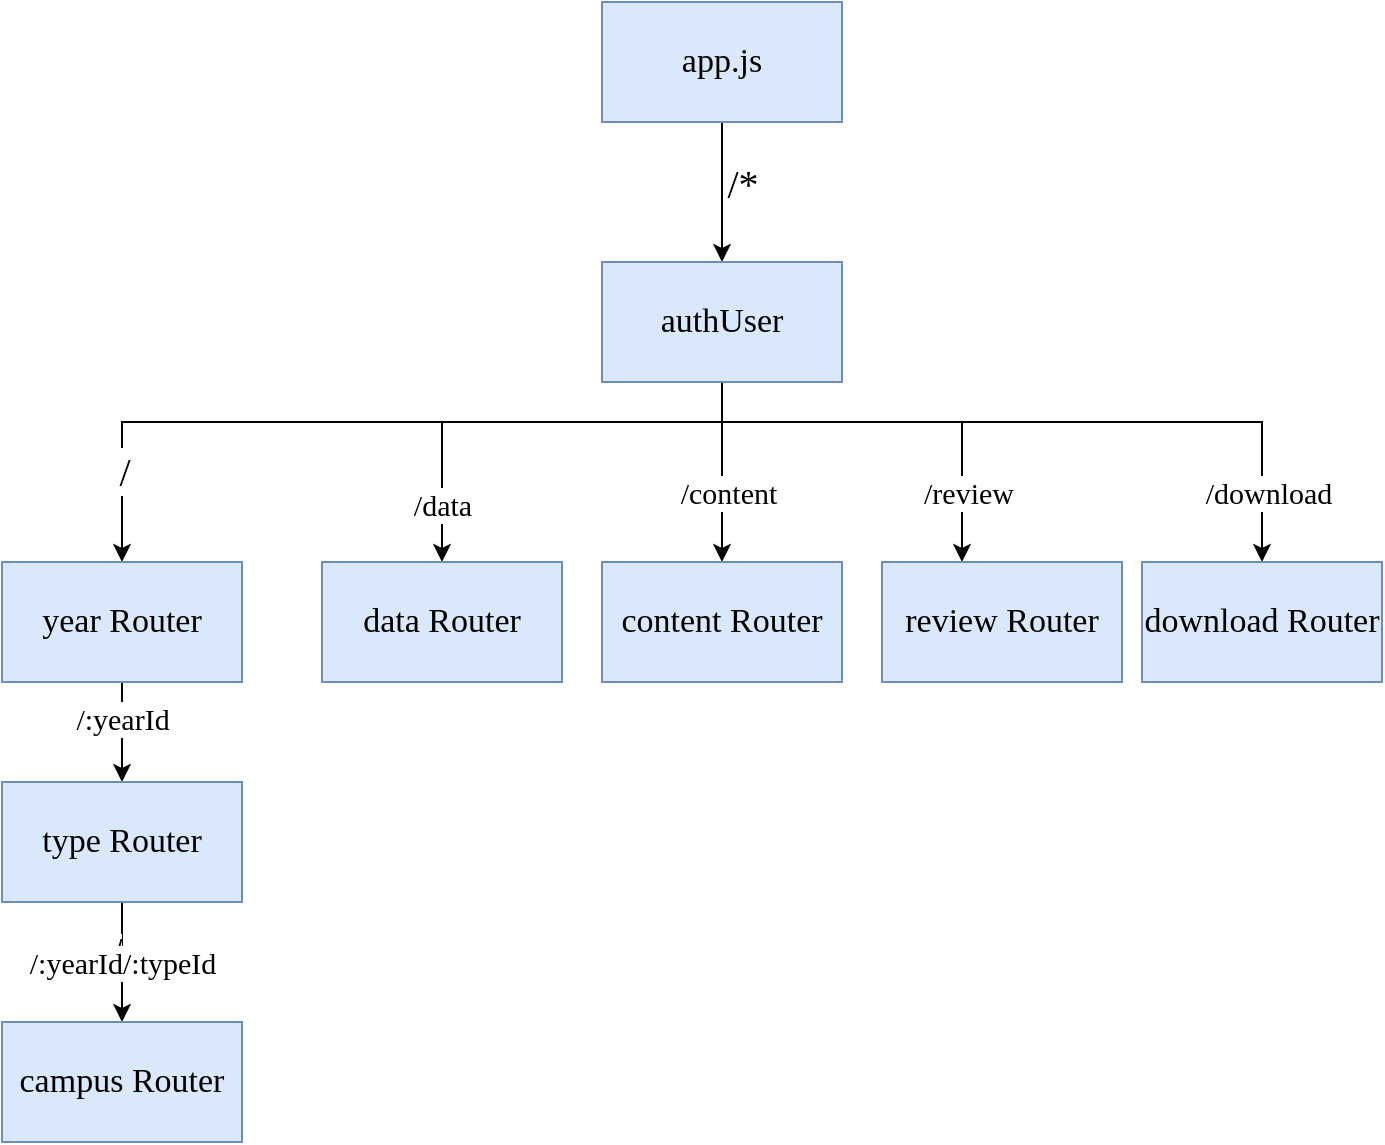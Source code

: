 <mxfile pages="1" version="11.2.3" type="device"><diagram id="4uHLsKSCcjbRiVXve2bX" name="Page-1"><mxGraphModel dx="1422" dy="754" grid="1" gridSize="10" guides="1" tooltips="1" connect="1" arrows="1" fold="1" page="1" pageScale="1" pageWidth="850" pageHeight="1100" math="0" shadow="0"><root><mxCell id="0"/><mxCell id="1" parent="0"/><mxCell id="dA8XsHyF1i3vReYUuMiE-4" value="" style="edgeStyle=orthogonalEdgeStyle;rounded=0;orthogonalLoop=1;jettySize=auto;html=1;" edge="1" parent="1" source="dA8XsHyF1i3vReYUuMiE-1" target="dA8XsHyF1i3vReYUuMiE-3"><mxGeometry relative="1" as="geometry"/></mxCell><mxCell id="dA8XsHyF1i3vReYUuMiE-5" value="&lt;font style=&quot;font-size: 20px&quot; face=&quot;Comic Sans MS&quot;&gt;/*&lt;/font&gt;" style="text;html=1;resizable=0;points=[];align=center;verticalAlign=middle;labelBackgroundColor=#ffffff;" vertex="1" connectable="0" parent="dA8XsHyF1i3vReYUuMiE-4"><mxGeometry x="0.225" y="5" relative="1" as="geometry"><mxPoint x="5" y="-13" as="offset"/></mxGeometry></mxCell><mxCell id="dA8XsHyF1i3vReYUuMiE-1" value="&lt;font style=&quot;font-size: 17px&quot; face=&quot;Comic Sans MS&quot;&gt;app.js&lt;/font&gt;" style="rounded=0;whiteSpace=wrap;html=1;fillColor=#dae8fc;strokeColor=#6c8ebf;" vertex="1" parent="1"><mxGeometry x="330" y="70" width="120" height="60" as="geometry"/></mxCell><mxCell id="dA8XsHyF1i3vReYUuMiE-7" value="" style="edgeStyle=orthogonalEdgeStyle;rounded=0;orthogonalLoop=1;jettySize=auto;html=1;" edge="1" parent="1" source="dA8XsHyF1i3vReYUuMiE-3" target="dA8XsHyF1i3vReYUuMiE-6"><mxGeometry relative="1" as="geometry"/></mxCell><mxCell id="dA8XsHyF1i3vReYUuMiE-9" value="" style="edgeStyle=orthogonalEdgeStyle;rounded=0;orthogonalLoop=1;jettySize=auto;html=1;" edge="1" parent="1" target="dA8XsHyF1i3vReYUuMiE-8"><mxGeometry relative="1" as="geometry"><mxPoint x="250" y="280" as="sourcePoint"/><Array as="points"><mxPoint x="250" y="300"/></Array></mxGeometry></mxCell><mxCell id="dA8XsHyF1i3vReYUuMiE-32" value="&lt;font style=&quot;font-size: 15px&quot; face=&quot;Comic Sans MS&quot;&gt;/data&lt;/font&gt;" style="text;html=1;resizable=0;points=[];align=center;verticalAlign=middle;labelBackgroundColor=#ffffff;" vertex="1" connectable="0" parent="dA8XsHyF1i3vReYUuMiE-9"><mxGeometry x="0.183" y="3" relative="1" as="geometry"><mxPoint x="-3" y="-1" as="offset"/></mxGeometry></mxCell><mxCell id="dA8XsHyF1i3vReYUuMiE-11" value="" style="edgeStyle=orthogonalEdgeStyle;rounded=0;orthogonalLoop=1;jettySize=auto;html=1;" edge="1" parent="1" target="dA8XsHyF1i3vReYUuMiE-10"><mxGeometry relative="1" as="geometry"><mxPoint x="390" y="280" as="sourcePoint"/><Array as="points"><mxPoint x="510" y="280"/></Array></mxGeometry></mxCell><mxCell id="dA8XsHyF1i3vReYUuMiE-13" value="" style="edgeStyle=orthogonalEdgeStyle;rounded=0;orthogonalLoop=1;jettySize=auto;html=1;" edge="1" parent="1" target="dA8XsHyF1i3vReYUuMiE-12"><mxGeometry relative="1" as="geometry"><mxPoint x="390" y="280" as="sourcePoint"/><Array as="points"><mxPoint x="431" y="280"/><mxPoint x="660" y="280"/></Array></mxGeometry></mxCell><mxCell id="dA8XsHyF1i3vReYUuMiE-20" value="" style="edgeStyle=orthogonalEdgeStyle;rounded=0;orthogonalLoop=1;jettySize=auto;html=1;" edge="1" parent="1" source="dA8XsHyF1i3vReYUuMiE-3" target="dA8XsHyF1i3vReYUuMiE-19"><mxGeometry relative="1" as="geometry"><Array as="points"><mxPoint x="390" y="280"/><mxPoint x="90" y="280"/></Array></mxGeometry></mxCell><mxCell id="dA8XsHyF1i3vReYUuMiE-28" value="&lt;font style=&quot;font-size: 20px&quot; face=&quot;Comic Sans MS&quot;&gt;/&lt;/font&gt;" style="text;html=1;resizable=0;points=[];align=center;verticalAlign=middle;labelBackgroundColor=#ffffff;" vertex="1" connectable="0" parent="dA8XsHyF1i3vReYUuMiE-20"><mxGeometry x="0.764" y="1" relative="1" as="geometry"><mxPoint as="offset"/></mxGeometry></mxCell><mxCell id="dA8XsHyF1i3vReYUuMiE-3" value="&lt;font style=&quot;font-size: 17px&quot; face=&quot;Comic Sans MS&quot;&gt;authUser&lt;/font&gt;" style="rounded=0;whiteSpace=wrap;html=1;fillColor=#dae8fc;strokeColor=#6c8ebf;" vertex="1" parent="1"><mxGeometry x="330" y="200" width="120" height="60" as="geometry"/></mxCell><mxCell id="dA8XsHyF1i3vReYUuMiE-22" value="" style="edgeStyle=orthogonalEdgeStyle;rounded=0;orthogonalLoop=1;jettySize=auto;html=1;" edge="1" parent="1" source="dA8XsHyF1i3vReYUuMiE-19" target="dA8XsHyF1i3vReYUuMiE-21"><mxGeometry relative="1" as="geometry"/></mxCell><mxCell id="dA8XsHyF1i3vReYUuMiE-29" value="&lt;font style=&quot;font-size: 15px&quot; face=&quot;Comic Sans MS&quot;&gt;/:yearId&lt;/font&gt;" style="text;html=1;resizable=0;points=[];align=center;verticalAlign=middle;labelBackgroundColor=#ffffff;" vertex="1" connectable="0" parent="dA8XsHyF1i3vReYUuMiE-22"><mxGeometry x="-0.28" relative="1" as="geometry"><mxPoint as="offset"/></mxGeometry></mxCell><mxCell id="dA8XsHyF1i3vReYUuMiE-19" value="&lt;font style=&quot;font-size: 17px&quot; face=&quot;Comic Sans MS&quot;&gt;year Router&lt;/font&gt;" style="rounded=0;whiteSpace=wrap;html=1;fillColor=#dae8fc;strokeColor=#6c8ebf;" vertex="1" parent="1"><mxGeometry x="30" y="350" width="120" height="60" as="geometry"/></mxCell><mxCell id="dA8XsHyF1i3vReYUuMiE-24" value="" style="edgeStyle=orthogonalEdgeStyle;rounded=0;orthogonalLoop=1;jettySize=auto;html=1;" edge="1" parent="1" source="dA8XsHyF1i3vReYUuMiE-21" target="dA8XsHyF1i3vReYUuMiE-23"><mxGeometry relative="1" as="geometry"/></mxCell><mxCell id="dA8XsHyF1i3vReYUuMiE-30" value="/" style="text;html=1;resizable=0;points=[];align=center;verticalAlign=middle;labelBackgroundColor=#ffffff;" vertex="1" connectable="0" parent="dA8XsHyF1i3vReYUuMiE-24"><mxGeometry x="-0.253" y="-2" relative="1" as="geometry"><mxPoint as="offset"/></mxGeometry></mxCell><mxCell id="dA8XsHyF1i3vReYUuMiE-21" value="&lt;font style=&quot;font-size: 17px&quot; face=&quot;Comic Sans MS&quot;&gt;type Router&lt;/font&gt;" style="rounded=0;whiteSpace=wrap;html=1;fillColor=#dae8fc;strokeColor=#6c8ebf;" vertex="1" parent="1"><mxGeometry x="30" y="460" width="120" height="60" as="geometry"/></mxCell><mxCell id="dA8XsHyF1i3vReYUuMiE-23" value="&lt;font style=&quot;font-size: 17px&quot; face=&quot;Comic Sans MS&quot;&gt;campus Router&lt;/font&gt;" style="rounded=0;whiteSpace=wrap;html=1;fillColor=#dae8fc;strokeColor=#6c8ebf;" vertex="1" parent="1"><mxGeometry x="30" y="580" width="120" height="60" as="geometry"/></mxCell><mxCell id="dA8XsHyF1i3vReYUuMiE-12" value="&lt;font style=&quot;font-size: 17px&quot; face=&quot;Comic Sans MS&quot;&gt;download Router&lt;/font&gt;" style="rounded=0;whiteSpace=wrap;html=1;fillColor=#dae8fc;strokeColor=#6c8ebf;" vertex="1" parent="1"><mxGeometry x="600" y="350" width="120" height="60" as="geometry"/></mxCell><mxCell id="dA8XsHyF1i3vReYUuMiE-10" value="&lt;font style=&quot;font-size: 17px&quot; face=&quot;Comic Sans MS&quot;&gt;review Router&lt;/font&gt;" style="rounded=0;whiteSpace=wrap;html=1;fillColor=#dae8fc;strokeColor=#6c8ebf;" vertex="1" parent="1"><mxGeometry x="470" y="350" width="120" height="60" as="geometry"/></mxCell><mxCell id="dA8XsHyF1i3vReYUuMiE-8" value="&lt;font style=&quot;font-size: 17px&quot; face=&quot;Comic Sans MS&quot;&gt;data Router&lt;/font&gt;" style="rounded=0;whiteSpace=wrap;html=1;fillColor=#dae8fc;strokeColor=#6c8ebf;" vertex="1" parent="1"><mxGeometry x="190" y="350" width="120" height="60" as="geometry"/></mxCell><mxCell id="dA8XsHyF1i3vReYUuMiE-6" value="&lt;font style=&quot;font-size: 17px&quot; face=&quot;Comic Sans MS&quot;&gt;content Router&lt;/font&gt;" style="rounded=0;whiteSpace=wrap;html=1;fillColor=#dae8fc;strokeColor=#6c8ebf;" vertex="1" parent="1"><mxGeometry x="330" y="350" width="120" height="60" as="geometry"/></mxCell><mxCell id="dA8XsHyF1i3vReYUuMiE-31" value="&lt;font style=&quot;font-size: 15px&quot; face=&quot;Comic Sans MS&quot;&gt;/:yearId/:typeId&lt;/font&gt;" style="text;html=1;resizable=0;points=[];align=center;verticalAlign=middle;labelBackgroundColor=#ffffff;" vertex="1" connectable="0" parent="1"><mxGeometry x="90" y="550" as="geometry"><mxPoint as="offset"/></mxGeometry></mxCell><mxCell id="dA8XsHyF1i3vReYUuMiE-33" value="&lt;font style=&quot;font-size: 15px&quot; face=&quot;Comic Sans MS&quot;&gt;/content&lt;/font&gt;" style="text;html=1;resizable=0;points=[];align=center;verticalAlign=middle;labelBackgroundColor=#ffffff;" vertex="1" connectable="0" parent="1"><mxGeometry x="390" y="320" as="geometry"><mxPoint x="3" y="-5" as="offset"/></mxGeometry></mxCell><mxCell id="dA8XsHyF1i3vReYUuMiE-34" value="&lt;font style=&quot;font-size: 15px&quot; face=&quot;Comic Sans MS&quot;&gt;/review&lt;/font&gt;" style="text;html=1;resizable=0;points=[];align=center;verticalAlign=middle;labelBackgroundColor=#ffffff;" vertex="1" connectable="0" parent="1"><mxGeometry x="510" y="320" as="geometry"><mxPoint x="3" y="-5" as="offset"/></mxGeometry></mxCell><mxCell id="dA8XsHyF1i3vReYUuMiE-35" value="&lt;font style=&quot;font-size: 15px&quot; face=&quot;Comic Sans MS&quot;&gt;/download&lt;/font&gt;" style="text;html=1;resizable=0;points=[];align=center;verticalAlign=middle;labelBackgroundColor=#ffffff;" vertex="1" connectable="0" parent="1"><mxGeometry x="660" y="320" as="geometry"><mxPoint x="3" y="-5" as="offset"/></mxGeometry></mxCell></root></mxGraphModel></diagram></mxfile>